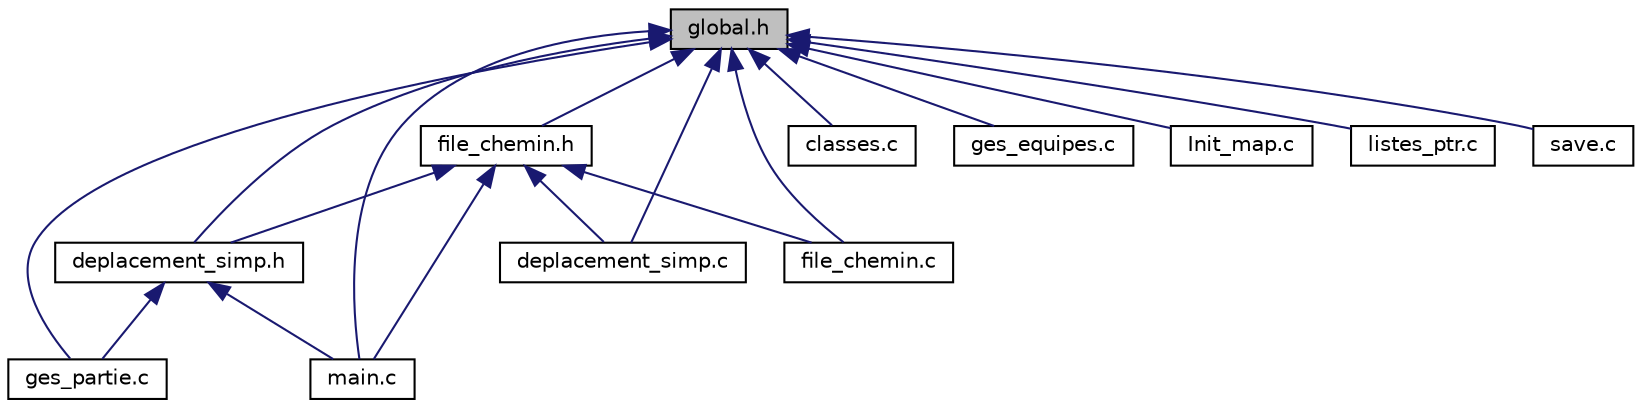 digraph "global.h"
{
  edge [fontname="Helvetica",fontsize="10",labelfontname="Helvetica",labelfontsize="10"];
  node [fontname="Helvetica",fontsize="10",shape=record];
  Node1 [label="global.h",height=0.2,width=0.4,color="black", fillcolor="grey75", style="filled", fontcolor="black"];
  Node1 -> Node2 [dir="back",color="midnightblue",fontsize="10",style="solid",fontname="Helvetica"];
  Node2 [label="deplacement_simp.h",height=0.2,width=0.4,color="black", fillcolor="white", style="filled",URL="$a00015.html",tooltip="Ce fichier contient les primitives des fonctions de déplacement sur la carte. "];
  Node2 -> Node3 [dir="back",color="midnightblue",fontsize="10",style="solid",fontname="Helvetica"];
  Node3 [label="ges_partie.c",height=0.2,width=0.4,color="black", fillcolor="white", style="filled",URL="$a00020.html",tooltip="Ce fichier contient les fonctions permettant le lancement et le déroulement de la partie..."];
  Node2 -> Node4 [dir="back",color="midnightblue",fontsize="10",style="solid",fontname="Helvetica"];
  Node4 [label="main.c",height=0.2,width=0.4,color="black", fillcolor="white", style="filled",URL="$a00027.html",tooltip="Menu principal et lancement de la partie. "];
  Node1 -> Node5 [dir="back",color="midnightblue",fontsize="10",style="solid",fontname="Helvetica"];
  Node5 [label="file_chemin.h",height=0.2,width=0.4,color="black", fillcolor="white", style="filled",URL="$a00017.html",tooltip="Ce fichier contient les définitions des primitives d&#39;acces aux files de noeuds. "];
  Node5 -> Node2 [dir="back",color="midnightblue",fontsize="10",style="solid",fontname="Helvetica"];
  Node5 -> Node6 [dir="back",color="midnightblue",fontsize="10",style="solid",fontname="Helvetica"];
  Node6 [label="deplacement_simp.c",height=0.2,width=0.4,color="black", fillcolor="white", style="filled",URL="$a00014.html",tooltip="Ce fichier contient les fonctions de déplacement sur la carte. "];
  Node5 -> Node7 [dir="back",color="midnightblue",fontsize="10",style="solid",fontname="Helvetica"];
  Node7 [label="file_chemin.c",height=0.2,width=0.4,color="black", fillcolor="white", style="filled",URL="$a00016.html",tooltip="Ce fichier contient les primitives d&#39;acces aux files de noeuds. "];
  Node5 -> Node4 [dir="back",color="midnightblue",fontsize="10",style="solid",fontname="Helvetica"];
  Node1 -> Node8 [dir="back",color="midnightblue",fontsize="10",style="solid",fontname="Helvetica"];
  Node8 [label="classes.c",height=0.2,width=0.4,color="black", fillcolor="white", style="filled",URL="$a00013.html",tooltip="Ce fichier contient les définitions de chaque classes. "];
  Node1 -> Node6 [dir="back",color="midnightblue",fontsize="10",style="solid",fontname="Helvetica"];
  Node1 -> Node7 [dir="back",color="midnightblue",fontsize="10",style="solid",fontname="Helvetica"];
  Node1 -> Node9 [dir="back",color="midnightblue",fontsize="10",style="solid",fontname="Helvetica"];
  Node9 [label="ges_equipes.c",height=0.2,width=0.4,color="black", fillcolor="white", style="filled",URL="$a00018.html",tooltip="Ce fichier contient les fonctions permettant de modifier les équipes. "];
  Node1 -> Node3 [dir="back",color="midnightblue",fontsize="10",style="solid",fontname="Helvetica"];
  Node1 -> Node10 [dir="back",color="midnightblue",fontsize="10",style="solid",fontname="Helvetica"];
  Node10 [label="Init_map.c",height=0.2,width=0.4,color="black", fillcolor="white", style="filled",URL="$a00023.html",tooltip="Ce fichier contient les fonctions permettant la création de la map. "];
  Node1 -> Node11 [dir="back",color="midnightblue",fontsize="10",style="solid",fontname="Helvetica"];
  Node11 [label="listes_ptr.c",height=0.2,width=0.4,color="black", fillcolor="white", style="filled",URL="$a00025.html",tooltip="Ce fichier contient les définitions des primitives d&#39;acces aux listes. "];
  Node1 -> Node4 [dir="back",color="midnightblue",fontsize="10",style="solid",fontname="Helvetica"];
  Node1 -> Node12 [dir="back",color="midnightblue",fontsize="10",style="solid",fontname="Helvetica"];
  Node12 [label="save.c",height=0.2,width=0.4,color="black", fillcolor="white", style="filled",URL="$a00029.html",tooltip="Ce fichier contient les définitions des fonctions permettant de sauvegarder et charger une partie..."];
}
